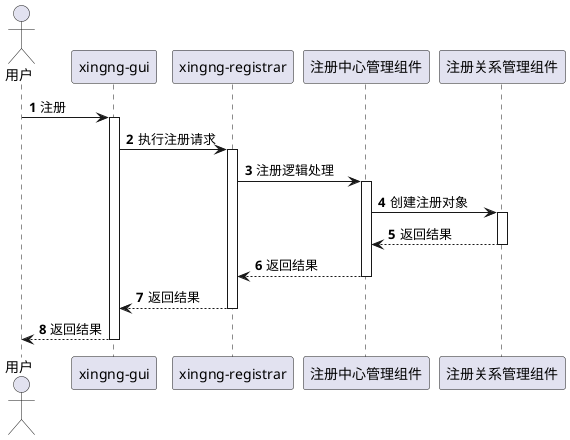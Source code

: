 @startuml

autonumber

actor "用户" as user

participant "xingng-gui" as gui

participant "xingng-registrar" as registrar

participant "注册中心管理组件" as manager

participant "注册关系管理组件" as relation

user -> gui: 注册
activate gui

gui -> registrar: 执行注册请求
activate registrar

registrar -> manager: 注册逻辑处理
activate manager

manager -> relation: 创建注册对象
activate relation

relation --> manager: 返回结果
deactivate relation

manager --> registrar: 返回结果
deactivate manager

registrar --> gui: 返回结果
deactivate registrar

gui --> user: 返回结果
deactivate gui

@enduml